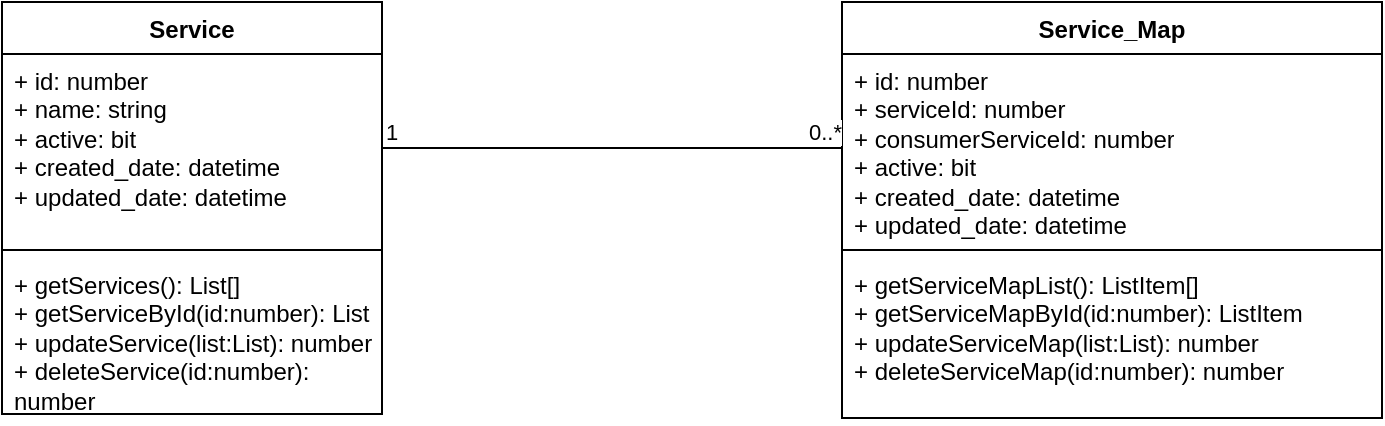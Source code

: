<mxfile version="22.1.5" type="device">
  <diagram name="Page-1" id="5f0bae14-7c28-e335-631c-24af17079c00">
    <mxGraphModel dx="1194" dy="728" grid="1" gridSize="10" guides="1" tooltips="1" connect="1" arrows="1" fold="1" page="1" pageScale="1" pageWidth="1100" pageHeight="850" background="none" math="0" shadow="0">
      <root>
        <mxCell id="0" />
        <mxCell id="1" parent="0" />
        <mxCell id="39150e848f15840c-13" style="edgeStyle=elbowEdgeStyle;rounded=0;html=1;labelBackgroundColor=none;startArrow=none;startFill=0;startSize=8;endArrow=none;endFill=0;endSize=16;fontFamily=Verdana;fontSize=12;" parent="1" edge="1">
          <mxGeometry relative="1" as="geometry">
            <mxPoint x="630" y="195" as="targetPoint" />
          </mxGeometry>
        </mxCell>
        <mxCell id="39150e848f15840c-14" style="edgeStyle=elbowEdgeStyle;rounded=0;html=1;labelBackgroundColor=none;startArrow=none;startFill=0;startSize=8;endArrow=none;endFill=0;endSize=16;fontFamily=Verdana;fontSize=12;" parent="1" edge="1">
          <mxGeometry relative="1" as="geometry">
            <mxPoint x="370" y="195" as="targetPoint" />
          </mxGeometry>
        </mxCell>
        <mxCell id="39150e848f15840c-16" style="edgeStyle=orthogonalEdgeStyle;rounded=0;html=1;dashed=1;labelBackgroundColor=none;startArrow=none;startFill=0;startSize=8;endArrow=open;endFill=0;endSize=16;fontFamily=Verdana;fontSize=12;" parent="1" edge="1">
          <mxGeometry relative="1" as="geometry">
            <mxPoint x="720" y="165" as="targetPoint" />
          </mxGeometry>
        </mxCell>
        <mxCell id="ruG9CtqP2MEy5WgLkM_l-13" value="Service" style="swimlane;fontStyle=1;align=center;verticalAlign=top;childLayout=stackLayout;horizontal=1;startSize=26;horizontalStack=0;resizeParent=1;resizeParentMax=0;resizeLast=0;collapsible=1;marginBottom=0;whiteSpace=wrap;html=1;" parent="1" vertex="1">
          <mxGeometry x="220" y="210" width="190" height="206" as="geometry" />
        </mxCell>
        <mxCell id="ruG9CtqP2MEy5WgLkM_l-14" value="+ id: number&lt;br&gt;+ name: string&lt;br&gt;+ active: bit&lt;br&gt;+ created_date: datetime&amp;nbsp;&lt;br&gt;+ updated_date: datetime" style="text;strokeColor=none;fillColor=none;align=left;verticalAlign=top;spacingLeft=4;spacingRight=4;overflow=hidden;rotatable=0;points=[[0,0.5],[1,0.5]];portConstraint=eastwest;whiteSpace=wrap;html=1;" parent="ruG9CtqP2MEy5WgLkM_l-13" vertex="1">
          <mxGeometry y="26" width="190" height="94" as="geometry" />
        </mxCell>
        <mxCell id="ruG9CtqP2MEy5WgLkM_l-15" value="" style="line;strokeWidth=1;fillColor=none;align=left;verticalAlign=middle;spacingTop=-1;spacingLeft=3;spacingRight=3;rotatable=0;labelPosition=right;points=[];portConstraint=eastwest;strokeColor=inherit;" parent="ruG9CtqP2MEy5WgLkM_l-13" vertex="1">
          <mxGeometry y="120" width="190" height="8" as="geometry" />
        </mxCell>
        <mxCell id="ruG9CtqP2MEy5WgLkM_l-16" value="+ getServices(): List[]&lt;br&gt;+ getServiceById(id:number): List&lt;br&gt;+ updateService(list:List): number&lt;br&gt;+ deleteService(id:number): number" style="text;strokeColor=none;fillColor=none;align=left;verticalAlign=top;spacingLeft=4;spacingRight=4;overflow=hidden;rotatable=0;points=[[0,0.5],[1,0.5]];portConstraint=eastwest;whiteSpace=wrap;html=1;" parent="ruG9CtqP2MEy5WgLkM_l-13" vertex="1">
          <mxGeometry y="128" width="190" height="78" as="geometry" />
        </mxCell>
        <mxCell id="ruG9CtqP2MEy5WgLkM_l-21" value="Service_Map" style="swimlane;fontStyle=1;align=center;verticalAlign=top;childLayout=stackLayout;horizontal=1;startSize=26;horizontalStack=0;resizeParent=1;resizeParentMax=0;resizeLast=0;collapsible=1;marginBottom=0;whiteSpace=wrap;html=1;" parent="1" vertex="1">
          <mxGeometry x="640" y="210" width="270" height="208" as="geometry" />
        </mxCell>
        <mxCell id="ruG9CtqP2MEy5WgLkM_l-22" value="+ id: number&lt;br&gt;+ serviceId: number&lt;br&gt;+ consumerServiceId: number&lt;br&gt;+ active: bit&lt;br&gt;+ created_date: datetime&amp;nbsp;&lt;br&gt;+ updated_date: datetime" style="text;strokeColor=none;fillColor=none;align=left;verticalAlign=top;spacingLeft=4;spacingRight=4;overflow=hidden;rotatable=0;points=[[0,0.5],[1,0.5]];portConstraint=eastwest;whiteSpace=wrap;html=1;" parent="ruG9CtqP2MEy5WgLkM_l-21" vertex="1">
          <mxGeometry y="26" width="270" height="94" as="geometry" />
        </mxCell>
        <mxCell id="ruG9CtqP2MEy5WgLkM_l-23" value="" style="line;strokeWidth=1;fillColor=none;align=left;verticalAlign=middle;spacingTop=-1;spacingLeft=3;spacingRight=3;rotatable=0;labelPosition=right;points=[];portConstraint=eastwest;strokeColor=inherit;" parent="ruG9CtqP2MEy5WgLkM_l-21" vertex="1">
          <mxGeometry y="120" width="270" height="8" as="geometry" />
        </mxCell>
        <mxCell id="ruG9CtqP2MEy5WgLkM_l-24" value="+ getServiceMapList(): ListItem[]&lt;br&gt;+ getServiceMapById(id:number): ListItem&lt;br&gt;+ updateServiceMap(list:List): number&lt;br&gt;+ deleteServiceMap(id:number): number" style="text;strokeColor=none;fillColor=none;align=left;verticalAlign=top;spacingLeft=4;spacingRight=4;overflow=hidden;rotatable=0;points=[[0,0.5],[1,0.5]];portConstraint=eastwest;whiteSpace=wrap;html=1;" parent="ruG9CtqP2MEy5WgLkM_l-21" vertex="1">
          <mxGeometry y="128" width="270" height="80" as="geometry" />
        </mxCell>
        <mxCell id="ruG9CtqP2MEy5WgLkM_l-25" value="" style="endArrow=none;html=1;edgeStyle=orthogonalEdgeStyle;rounded=0;exitX=1;exitY=0.5;exitDx=0;exitDy=0;entryX=0;entryY=0.5;entryDx=0;entryDy=0;" parent="1" source="ruG9CtqP2MEy5WgLkM_l-14" target="ruG9CtqP2MEy5WgLkM_l-22" edge="1">
          <mxGeometry relative="1" as="geometry">
            <mxPoint x="470" y="390" as="sourcePoint" />
            <mxPoint x="630" y="390" as="targetPoint" />
          </mxGeometry>
        </mxCell>
        <mxCell id="ruG9CtqP2MEy5WgLkM_l-26" value="1" style="edgeLabel;resizable=0;html=1;align=left;verticalAlign=bottom;" parent="ruG9CtqP2MEy5WgLkM_l-25" connectable="0" vertex="1">
          <mxGeometry x="-1" relative="1" as="geometry" />
        </mxCell>
        <mxCell id="ruG9CtqP2MEy5WgLkM_l-27" value="0..*" style="edgeLabel;resizable=0;html=1;align=right;verticalAlign=bottom;" parent="ruG9CtqP2MEy5WgLkM_l-25" connectable="0" vertex="1">
          <mxGeometry x="1" relative="1" as="geometry" />
        </mxCell>
      </root>
    </mxGraphModel>
  </diagram>
</mxfile>
